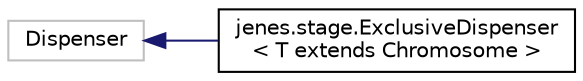 digraph "Representación gráfica de la clase"
{
  edge [fontname="Helvetica",fontsize="10",labelfontname="Helvetica",labelfontsize="10"];
  node [fontname="Helvetica",fontsize="10",shape=record];
  rankdir="LR";
  Node1 [label="Dispenser",height=0.2,width=0.4,color="grey75", fillcolor="white", style="filled"];
  Node1 -> Node2 [dir="back",color="midnightblue",fontsize="10",style="solid",fontname="Helvetica"];
  Node2 [label="jenes.stage.ExclusiveDispenser\l\< T extends Chromosome \>",height=0.2,width=0.4,color="black", fillcolor="white", style="filled",URL="$classjenes_1_1stage_1_1_exclusive_dispenser_3_01_t_01extends_01_chromosome_01_4.html"];
}
